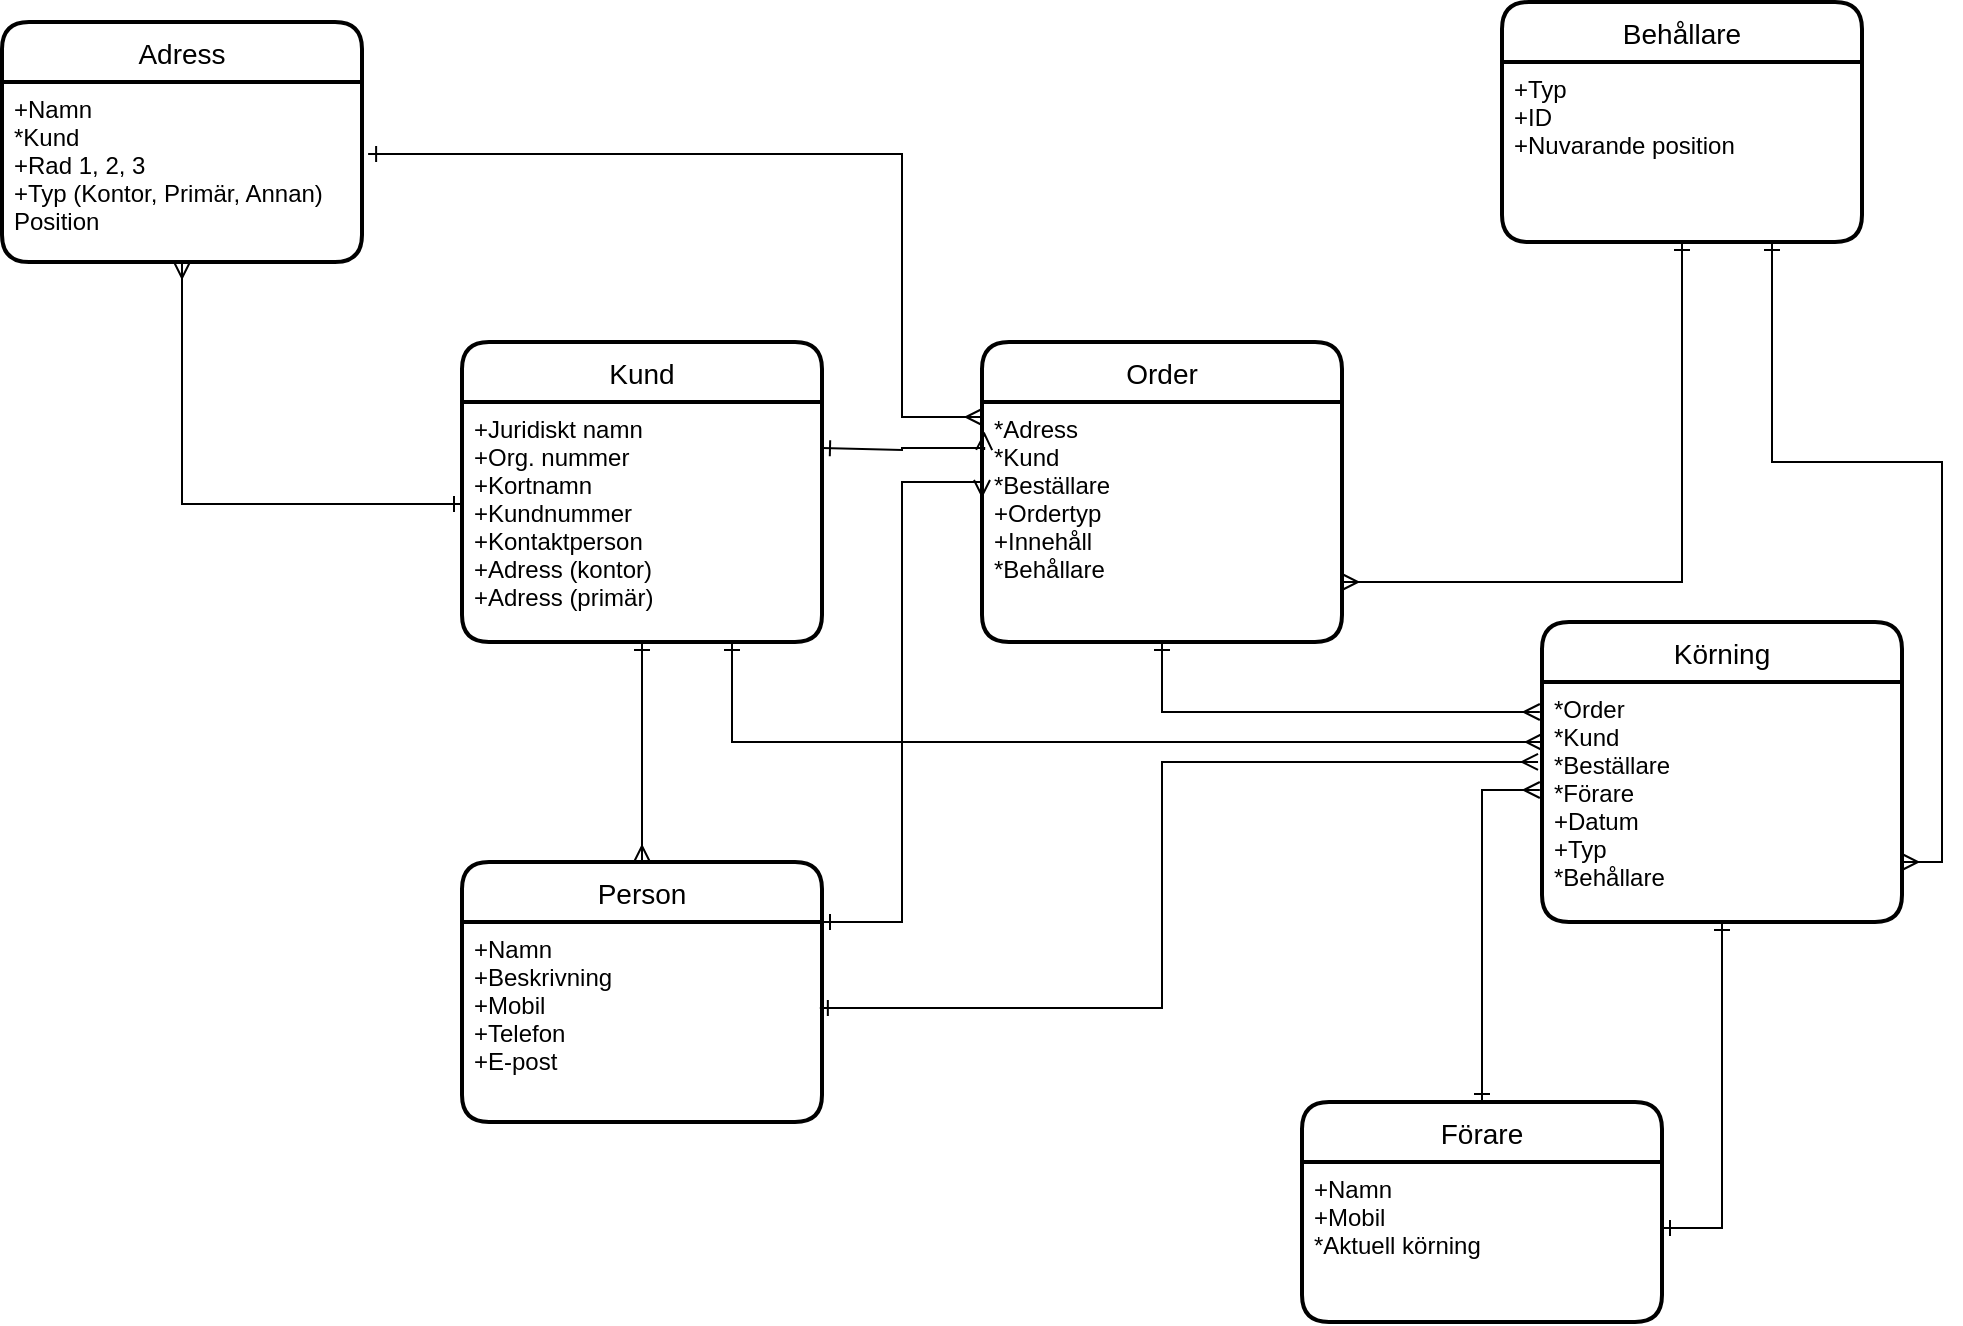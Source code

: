 <mxfile version="22.1.7" type="github">
  <diagram id="sXHVxptQRnJ6s1UwZ6cX" name="Page-1">
    <mxGraphModel dx="1102" dy="1650" grid="1" gridSize="10" guides="1" tooltips="1" connect="1" arrows="1" fold="1" page="1" pageScale="1" pageWidth="1169" pageHeight="827" math="0" shadow="0">
      <root>
        <mxCell id="0" />
        <mxCell id="1" parent="0" />
        <mxCell id="cmmHMNiwm2tOop7mbwFN-15" value="Kund" style="swimlane;childLayout=stackLayout;horizontal=1;startSize=30;horizontalStack=0;rounded=1;fontSize=14;fontStyle=0;strokeWidth=2;resizeParent=0;resizeLast=1;shadow=0;dashed=0;align=center;" parent="1" vertex="1">
          <mxGeometry x="250" y="50" width="180" height="150" as="geometry" />
        </mxCell>
        <mxCell id="cmmHMNiwm2tOop7mbwFN-16" value="+Juridiskt namn&#xa;+Org. nummer&#xa;+Kortnamn&#xa;+Kundnummer&#xa;+Kontaktperson&#xa;+Adress (kontor)&#xa;+Adress (primär)" style="align=left;strokeColor=none;fillColor=none;spacingLeft=4;fontSize=12;verticalAlign=top;resizable=0;rotatable=0;part=1;" parent="cmmHMNiwm2tOop7mbwFN-15" vertex="1">
          <mxGeometry y="30" width="180" height="120" as="geometry" />
        </mxCell>
        <mxCell id="W-h9gqMpr9lS0zG7lGx4-1" value="Adress" style="swimlane;childLayout=stackLayout;horizontal=1;startSize=30;horizontalStack=0;rounded=1;fontSize=14;fontStyle=0;strokeWidth=2;resizeParent=0;resizeLast=1;shadow=0;dashed=0;align=center;" parent="1" vertex="1">
          <mxGeometry x="20" y="-110" width="180" height="120" as="geometry" />
        </mxCell>
        <mxCell id="W-h9gqMpr9lS0zG7lGx4-2" value="+Namn&#xa;*Kund&#xa;+Rad 1, 2, 3&#xa;+Typ (Kontor, Primär, Annan)&#xa;Position&#xa;" style="align=left;strokeColor=none;fillColor=none;spacingLeft=4;fontSize=12;verticalAlign=top;resizable=0;rotatable=0;part=1;" parent="W-h9gqMpr9lS0zG7lGx4-1" vertex="1">
          <mxGeometry y="30" width="180" height="90" as="geometry" />
        </mxCell>
        <mxCell id="W-h9gqMpr9lS0zG7lGx4-4" style="edgeStyle=orthogonalEdgeStyle;rounded=0;orthogonalLoop=1;jettySize=auto;html=1;endArrow=ERmany;endFill=0;startArrow=ERone;startFill=0;exitX=0;exitY=0.425;exitDx=0;exitDy=0;exitPerimeter=0;entryX=0.5;entryY=1;entryDx=0;entryDy=0;" parent="1" source="cmmHMNiwm2tOop7mbwFN-16" target="W-h9gqMpr9lS0zG7lGx4-2" edge="1">
          <mxGeometry relative="1" as="geometry">
            <mxPoint x="80" y="70" as="targetPoint" />
          </mxGeometry>
        </mxCell>
        <mxCell id="W-h9gqMpr9lS0zG7lGx4-5" value="Order" style="swimlane;childLayout=stackLayout;horizontal=1;startSize=30;horizontalStack=0;rounded=1;fontSize=14;fontStyle=0;strokeWidth=2;resizeParent=0;resizeLast=1;shadow=0;dashed=0;align=center;" parent="1" vertex="1">
          <mxGeometry x="510" y="50" width="180" height="150" as="geometry" />
        </mxCell>
        <mxCell id="W-h9gqMpr9lS0zG7lGx4-6" value="*Adress&#xa;*Kund&#xa;*Beställare&#xa;+Ordertyp&#xa;+Innehåll&#xa;*Behållare" style="align=left;strokeColor=none;fillColor=none;spacingLeft=4;fontSize=12;verticalAlign=top;resizable=0;rotatable=0;part=1;" parent="W-h9gqMpr9lS0zG7lGx4-5" vertex="1">
          <mxGeometry y="30" width="180" height="120" as="geometry" />
        </mxCell>
        <mxCell id="W-h9gqMpr9lS0zG7lGx4-7" value="Person" style="swimlane;childLayout=stackLayout;horizontal=1;startSize=30;horizontalStack=0;rounded=1;fontSize=14;fontStyle=0;strokeWidth=2;resizeParent=0;resizeLast=1;shadow=0;dashed=0;align=center;" parent="1" vertex="1">
          <mxGeometry x="250" y="310" width="180" height="130" as="geometry" />
        </mxCell>
        <mxCell id="W-h9gqMpr9lS0zG7lGx4-8" value="+Namn&#xa;+Beskrivning&#xa;+Mobil&#xa;+Telefon&#xa;+E-post" style="align=left;strokeColor=none;fillColor=none;spacingLeft=4;fontSize=12;verticalAlign=top;resizable=0;rotatable=0;part=1;" parent="W-h9gqMpr9lS0zG7lGx4-7" vertex="1">
          <mxGeometry y="30" width="180" height="100" as="geometry" />
        </mxCell>
        <mxCell id="W-h9gqMpr9lS0zG7lGx4-10" style="edgeStyle=orthogonalEdgeStyle;rounded=0;orthogonalLoop=1;jettySize=auto;html=1;entryX=0.5;entryY=0;entryDx=0;entryDy=0;endArrow=ERmany;endFill=0;startArrow=ERone;startFill=0;exitX=0.5;exitY=1;exitDx=0;exitDy=0;" parent="1" source="cmmHMNiwm2tOop7mbwFN-16" target="W-h9gqMpr9lS0zG7lGx4-7" edge="1">
          <mxGeometry relative="1" as="geometry">
            <mxPoint x="260" y="141" as="sourcePoint" />
            <mxPoint x="210" y="350" as="targetPoint" />
          </mxGeometry>
        </mxCell>
        <mxCell id="W-h9gqMpr9lS0zG7lGx4-11" value="Körning" style="swimlane;childLayout=stackLayout;horizontal=1;startSize=30;horizontalStack=0;rounded=1;fontSize=14;fontStyle=0;strokeWidth=2;resizeParent=0;resizeLast=1;shadow=0;dashed=0;align=center;" parent="1" vertex="1">
          <mxGeometry x="790" y="190" width="180" height="150" as="geometry" />
        </mxCell>
        <mxCell id="W-h9gqMpr9lS0zG7lGx4-12" value="*Order&#xa;*Kund&#xa;*Beställare&#xa;*Förare&#xa;+Datum&#xa;+Typ&#xa;*Behållare" style="align=left;strokeColor=none;fillColor=none;spacingLeft=4;fontSize=12;verticalAlign=top;resizable=0;rotatable=0;part=1;" parent="W-h9gqMpr9lS0zG7lGx4-11" vertex="1">
          <mxGeometry y="30" width="180" height="120" as="geometry" />
        </mxCell>
        <mxCell id="W-h9gqMpr9lS0zG7lGx4-13" value="Förare" style="swimlane;childLayout=stackLayout;horizontal=1;startSize=30;horizontalStack=0;rounded=1;fontSize=14;fontStyle=0;strokeWidth=2;resizeParent=0;resizeLast=1;shadow=0;dashed=0;align=center;" parent="1" vertex="1">
          <mxGeometry x="670" y="430" width="180" height="110" as="geometry" />
        </mxCell>
        <mxCell id="W-h9gqMpr9lS0zG7lGx4-14" value="+Namn&#xa;+Mobil&#xa;*Aktuell körning" style="align=left;strokeColor=none;fillColor=none;spacingLeft=4;fontSize=12;verticalAlign=top;resizable=0;rotatable=0;part=1;" parent="W-h9gqMpr9lS0zG7lGx4-13" vertex="1">
          <mxGeometry y="30" width="180" height="80" as="geometry" />
        </mxCell>
        <mxCell id="W-h9gqMpr9lS0zG7lGx4-16" value="Behållare" style="swimlane;childLayout=stackLayout;horizontal=1;startSize=30;horizontalStack=0;rounded=1;fontSize=14;fontStyle=0;strokeWidth=2;resizeParent=0;resizeLast=1;shadow=0;dashed=0;align=center;" parent="1" vertex="1">
          <mxGeometry x="770" y="-120" width="180" height="120" as="geometry" />
        </mxCell>
        <mxCell id="W-h9gqMpr9lS0zG7lGx4-17" value="+Typ&#xa;+ID&#xa;+Nuvarande position" style="align=left;strokeColor=none;fillColor=none;spacingLeft=4;fontSize=12;verticalAlign=top;resizable=0;rotatable=0;part=1;" parent="W-h9gqMpr9lS0zG7lGx4-16" vertex="1">
          <mxGeometry y="30" width="180" height="90" as="geometry" />
        </mxCell>
        <mxCell id="W-h9gqMpr9lS0zG7lGx4-20" style="edgeStyle=orthogonalEdgeStyle;rounded=0;orthogonalLoop=1;jettySize=auto;html=1;entryX=-0.006;entryY=0.45;entryDx=0;entryDy=0;endArrow=ERmany;endFill=0;startArrow=ERone;startFill=0;exitX=0.5;exitY=0;exitDx=0;exitDy=0;entryPerimeter=0;" parent="1" source="W-h9gqMpr9lS0zG7lGx4-13" target="W-h9gqMpr9lS0zG7lGx4-12" edge="1">
          <mxGeometry relative="1" as="geometry">
            <mxPoint x="690" y="400" as="sourcePoint" />
            <mxPoint x="220" y="360" as="targetPoint" />
            <Array as="points">
              <mxPoint x="760" y="274" />
            </Array>
          </mxGeometry>
        </mxCell>
        <mxCell id="W-h9gqMpr9lS0zG7lGx4-21" style="edgeStyle=orthogonalEdgeStyle;rounded=0;orthogonalLoop=1;jettySize=auto;html=1;endArrow=ERone;endFill=0;startArrow=ERone;startFill=0;exitX=0.5;exitY=1;exitDx=0;exitDy=0;entryX=1;entryY=0.413;entryDx=0;entryDy=0;entryPerimeter=0;" parent="1" source="W-h9gqMpr9lS0zG7lGx4-12" target="W-h9gqMpr9lS0zG7lGx4-14" edge="1">
          <mxGeometry relative="1" as="geometry">
            <mxPoint x="950" y="450" as="sourcePoint" />
            <mxPoint x="1050" y="590" as="targetPoint" />
          </mxGeometry>
        </mxCell>
        <mxCell id="W-h9gqMpr9lS0zG7lGx4-23" style="edgeStyle=orthogonalEdgeStyle;rounded=0;orthogonalLoop=1;jettySize=auto;html=1;entryX=-0.006;entryY=0.125;entryDx=0;entryDy=0;endArrow=ERmany;endFill=0;startArrow=ERone;startFill=0;exitX=0.5;exitY=1;exitDx=0;exitDy=0;entryPerimeter=0;" parent="1" source="W-h9gqMpr9lS0zG7lGx4-6" target="W-h9gqMpr9lS0zG7lGx4-12" edge="1">
          <mxGeometry relative="1" as="geometry">
            <mxPoint x="830" y="424" as="sourcePoint" />
            <mxPoint x="830" y="350" as="targetPoint" />
            <Array as="points">
              <mxPoint x="600" y="235" />
            </Array>
          </mxGeometry>
        </mxCell>
        <mxCell id="W-h9gqMpr9lS0zG7lGx4-24" style="edgeStyle=orthogonalEdgeStyle;rounded=0;orthogonalLoop=1;jettySize=auto;html=1;entryX=-0.011;entryY=0.333;entryDx=0;entryDy=0;endArrow=ERmany;endFill=0;startArrow=ERone;startFill=0;entryPerimeter=0;exitX=0.994;exitY=0.43;exitDx=0;exitDy=0;exitPerimeter=0;" parent="1" source="W-h9gqMpr9lS0zG7lGx4-8" target="W-h9gqMpr9lS0zG7lGx4-12" edge="1">
          <mxGeometry relative="1" as="geometry">
            <mxPoint x="440" y="390" as="sourcePoint" />
            <mxPoint x="799" y="245" as="targetPoint" />
            <Array as="points">
              <mxPoint x="600" y="383" />
              <mxPoint x="600" y="260" />
            </Array>
          </mxGeometry>
        </mxCell>
        <mxCell id="W-h9gqMpr9lS0zG7lGx4-26" style="edgeStyle=orthogonalEdgeStyle;rounded=0;orthogonalLoop=1;jettySize=auto;html=1;entryX=0;entryY=0.25;entryDx=0;entryDy=0;endArrow=ERmany;endFill=0;startArrow=ERone;startFill=0;exitX=0.75;exitY=1;exitDx=0;exitDy=0;" parent="1" source="cmmHMNiwm2tOop7mbwFN-16" target="W-h9gqMpr9lS0zG7lGx4-12" edge="1">
          <mxGeometry relative="1" as="geometry">
            <mxPoint x="770" y="440" as="sourcePoint" />
            <mxPoint x="799" y="284" as="targetPoint" />
            <Array as="points">
              <mxPoint x="385" y="250" />
            </Array>
          </mxGeometry>
        </mxCell>
        <mxCell id="W-h9gqMpr9lS0zG7lGx4-27" style="edgeStyle=orthogonalEdgeStyle;rounded=0;orthogonalLoop=1;jettySize=auto;html=1;endArrow=ERmany;endFill=0;startArrow=ERone;startFill=0;exitX=1;exitY=0.192;exitDx=0;exitDy=0;exitPerimeter=0;entryX=0.006;entryY=0.2;entryDx=0;entryDy=0;entryPerimeter=0;" parent="1" source="cmmHMNiwm2tOop7mbwFN-16" target="W-h9gqMpr9lS0zG7lGx4-6" edge="1">
          <mxGeometry relative="1" as="geometry">
            <mxPoint x="431.08" y="100" as="sourcePoint" />
            <mxPoint x="510" y="104" as="targetPoint" />
            <Array as="points">
              <mxPoint x="470" y="104" />
              <mxPoint x="470" y="103" />
            </Array>
          </mxGeometry>
        </mxCell>
        <mxCell id="W-h9gqMpr9lS0zG7lGx4-31" style="edgeStyle=orthogonalEdgeStyle;rounded=0;orthogonalLoop=1;jettySize=auto;html=1;endArrow=ERmany;endFill=0;startArrow=ERone;startFill=0;exitX=0.5;exitY=1;exitDx=0;exitDy=0;entryX=1;entryY=0.75;entryDx=0;entryDy=0;" parent="1" source="W-h9gqMpr9lS0zG7lGx4-17" target="W-h9gqMpr9lS0zG7lGx4-6" edge="1">
          <mxGeometry relative="1" as="geometry">
            <mxPoint x="260" y="141" as="sourcePoint" />
            <mxPoint x="120" y="20" as="targetPoint" />
          </mxGeometry>
        </mxCell>
        <mxCell id="W-h9gqMpr9lS0zG7lGx4-34" style="edgeStyle=orthogonalEdgeStyle;rounded=0;orthogonalLoop=1;jettySize=auto;html=1;endArrow=ERmany;endFill=0;startArrow=ERone;startFill=0;exitX=1.017;exitY=0.4;exitDx=0;exitDy=0;exitPerimeter=0;entryX=0;entryY=0.25;entryDx=0;entryDy=0;" parent="1" source="W-h9gqMpr9lS0zG7lGx4-2" target="W-h9gqMpr9lS0zG7lGx4-5" edge="1">
          <mxGeometry relative="1" as="geometry">
            <mxPoint x="260" y="141" as="sourcePoint" />
            <mxPoint x="500" y="-30" as="targetPoint" />
            <Array as="points">
              <mxPoint x="470" y="-44" />
              <mxPoint x="470" y="88" />
            </Array>
          </mxGeometry>
        </mxCell>
        <mxCell id="W-h9gqMpr9lS0zG7lGx4-35" style="edgeStyle=orthogonalEdgeStyle;rounded=0;orthogonalLoop=1;jettySize=auto;html=1;endArrow=ERmany;endFill=0;startArrow=ERone;startFill=0;exitX=1;exitY=0;exitDx=0;exitDy=0;entryX=0;entryY=0.325;entryDx=0;entryDy=0;entryPerimeter=0;" parent="1" source="W-h9gqMpr9lS0zG7lGx4-8" target="W-h9gqMpr9lS0zG7lGx4-6" edge="1">
          <mxGeometry relative="1" as="geometry">
            <mxPoint x="213" y="-34" as="sourcePoint" />
            <mxPoint x="520" y="114" as="targetPoint" />
            <Array as="points">
              <mxPoint x="470" y="340" />
              <mxPoint x="470" y="120" />
            </Array>
          </mxGeometry>
        </mxCell>
        <mxCell id="W-h9gqMpr9lS0zG7lGx4-36" style="edgeStyle=orthogonalEdgeStyle;rounded=0;orthogonalLoop=1;jettySize=auto;html=1;endArrow=ERmany;endFill=0;startArrow=ERone;startFill=0;exitX=0.75;exitY=1;exitDx=0;exitDy=0;entryX=1;entryY=0.75;entryDx=0;entryDy=0;" parent="1" source="W-h9gqMpr9lS0zG7lGx4-17" target="W-h9gqMpr9lS0zG7lGx4-12" edge="1">
          <mxGeometry relative="1" as="geometry">
            <mxPoint x="870" y="10" as="sourcePoint" />
            <mxPoint x="700" y="180" as="targetPoint" />
          </mxGeometry>
        </mxCell>
      </root>
    </mxGraphModel>
  </diagram>
</mxfile>
